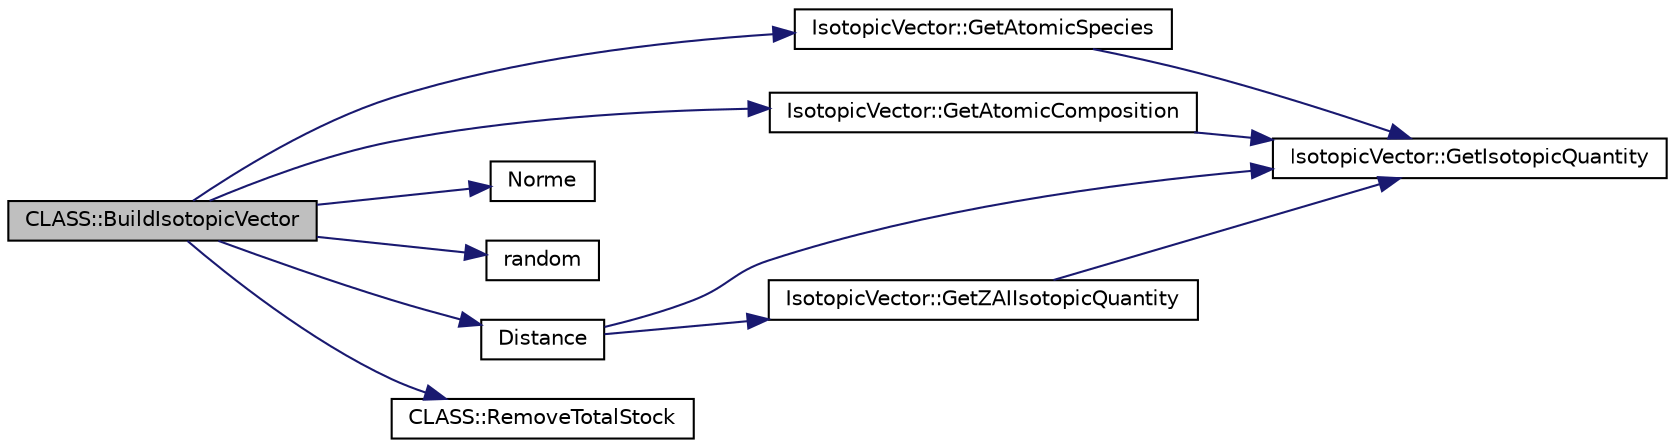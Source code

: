 digraph G
{
  edge [fontname="Helvetica",fontsize="10",labelfontname="Helvetica",labelfontsize="10"];
  node [fontname="Helvetica",fontsize="10",shape=record];
  rankdir="LR";
  Node1 [label="CLASS::BuildIsotopicVector",height=0.2,width=0.4,color="black", fillcolor="grey75", style="filled" fontcolor="black"];
  Node1 -> Node2 [color="midnightblue",fontsize="10",style="solid",fontname="Helvetica"];
  Node2 [label="IsotopicVector::GetAtomicSpecies",height=0.2,width=0.4,color="black", fillcolor="white", style="filled",URL="$class_isotopic_vector.html#a48e0fe3a94246f905e736f482568f1d0",tooltip="Return the Atomic Species contained."];
  Node2 -> Node3 [color="midnightblue",fontsize="10",style="solid",fontname="Helvetica"];
  Node3 [label="IsotopicVector::GetIsotopicQuantity",height=0.2,width=0.4,color="black", fillcolor="white", style="filled",URL="$class_isotopic_vector.html#a0b65f2635da76635c97ddc39faad22bb",tooltip="Return the IVQuantity map."];
  Node1 -> Node4 [color="midnightblue",fontsize="10",style="solid",fontname="Helvetica"];
  Node4 [label="IsotopicVector::GetAtomicComposition",height=0.2,width=0.4,color="black", fillcolor="white", style="filled",URL="$class_isotopic_vector.html#a70fb63806fcd4e0e89db38cc4782137d",tooltip="Return the Atomic composition of the &quot;z&quot; atom."];
  Node4 -> Node3 [color="midnightblue",fontsize="10",style="solid",fontname="Helvetica"];
  Node1 -> Node5 [color="midnightblue",fontsize="10",style="solid",fontname="Helvetica"];
  Node5 [label="Norme",height=0.2,width=0.4,color="black", fillcolor="white", style="filled",URL="$_isotopic_vector_8hxx.html#a1a033d007f432f80b3b7af6a230ba8db"];
  Node1 -> Node6 [color="midnightblue",fontsize="10",style="solid",fontname="Helvetica"];
  Node6 [label="random",height=0.2,width=0.4,color="black", fillcolor="white", style="filled",URL="$_c_l_a_s_s_8cxx.html#ae48e233e44ee318428ac8b07ce14ceb9"];
  Node1 -> Node7 [color="midnightblue",fontsize="10",style="solid",fontname="Helvetica"];
  Node7 [label="Distance",height=0.2,width=0.4,color="black", fillcolor="white", style="filled",URL="$_isotopic_vector_8cxx.html#afaea8492ba2fd9f4a4c67b1922a17ca9"];
  Node7 -> Node3 [color="midnightblue",fontsize="10",style="solid",fontname="Helvetica"];
  Node7 -> Node8 [color="midnightblue",fontsize="10",style="solid",fontname="Helvetica"];
  Node8 [label="IsotopicVector::GetZAIIsotopicQuantity",height=0.2,width=0.4,color="black", fillcolor="white", style="filled",URL="$class_isotopic_vector.html#a40dc795634eba67031bd8f18491fc4b3",tooltip="Return the composition of the IsotopicVector."];
  Node8 -> Node3 [color="midnightblue",fontsize="10",style="solid",fontname="Helvetica"];
  Node1 -> Node9 [color="midnightblue",fontsize="10",style="solid",fontname="Helvetica"];
  Node9 [label="CLASS::RemoveTotalStock",height=0.2,width=0.4,color="black", fillcolor="white", style="filled",URL="$class_c_l_a_s_s.html#a3ae1c315ab87914c8e2c2ddea2d25a9d"];
}

